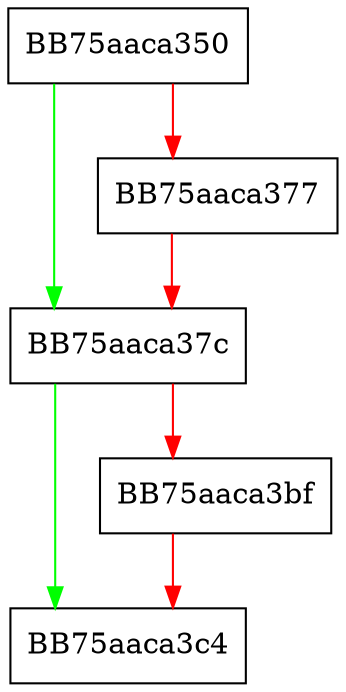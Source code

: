 digraph updateRegs {
  node [shape="box"];
  graph [splines=ortho];
  BB75aaca350 -> BB75aaca37c [color="green"];
  BB75aaca350 -> BB75aaca377 [color="red"];
  BB75aaca377 -> BB75aaca37c [color="red"];
  BB75aaca37c -> BB75aaca3c4 [color="green"];
  BB75aaca37c -> BB75aaca3bf [color="red"];
  BB75aaca3bf -> BB75aaca3c4 [color="red"];
}